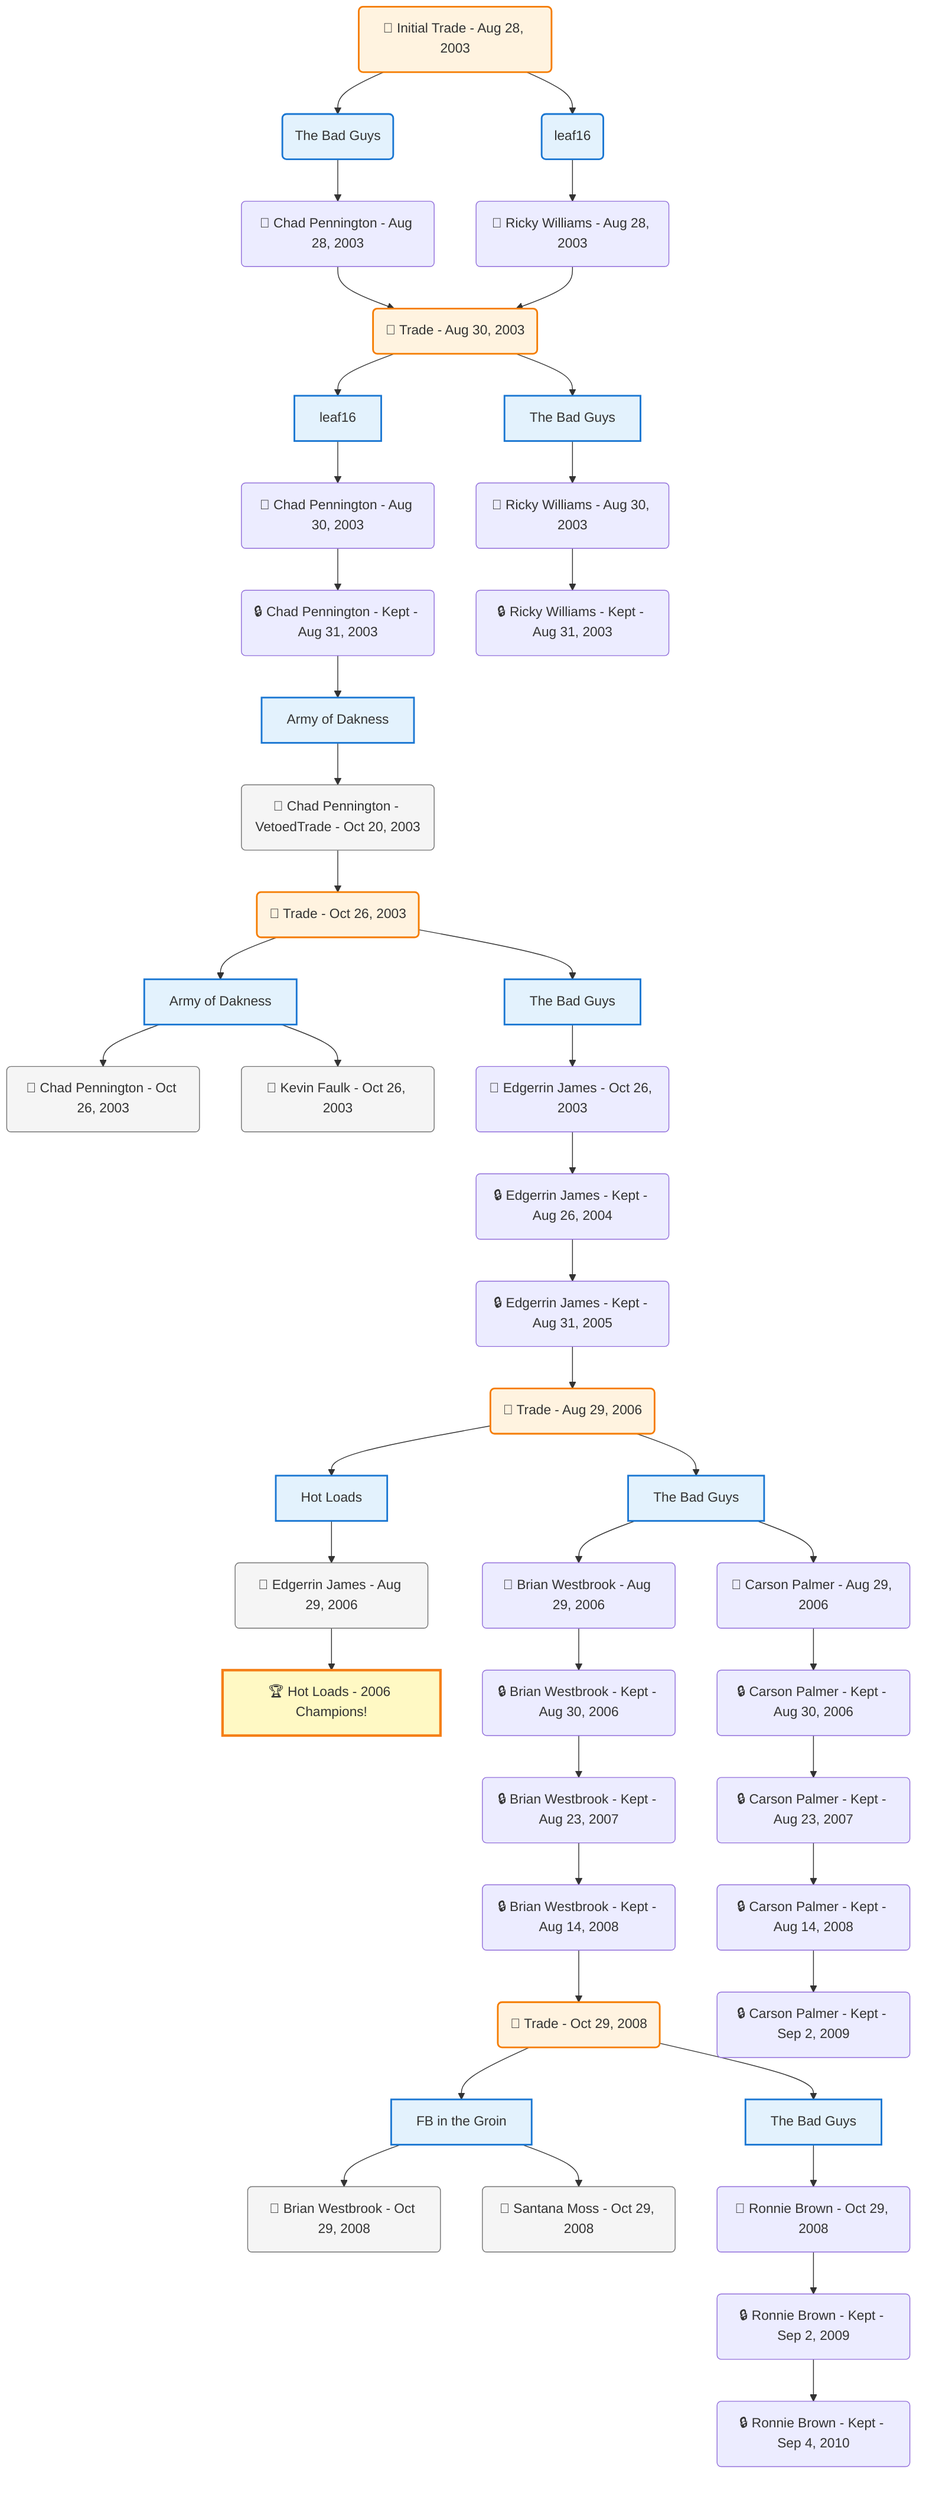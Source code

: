 flowchart TD

    TRADE_MAIN("🔄 Initial Trade - Aug 28, 2003")
    TEAM_1("The Bad Guys")
    TEAM_2("leaf16")
    NODE_e10f9a9f-2aed-41c9-ad4f-ad117b360712("🔄 Chad Pennington - Aug 28, 2003")
    TRADE_acf08202-74a9-4e7b-98d5-e5066ca742c5_3("🔄 Trade - Aug 30, 2003")
    TEAM_66fb98f4-89a7-45f9-893a-b41d71e6249d_4["leaf16"]
    NODE_188fa9ce-14de-480d-8864-8ce057a16538("🔄 Chad Pennington - Aug 30, 2003")
    NODE_84f5c609-3165-48e5-9a6f-7dfc5a7d0dfa("🔒 Chad Pennington - Kept - Aug 31, 2003")
    TEAM_40f7599b-e68f-4bf4-9553-bf7e10924635_5["Army of Dakness"]
    NODE_271464e7-7068-43eb-bc8e-60c8902bde85("🔹 Chad Pennington - VetoedTrade - Oct 20, 2003")
    TRADE_2e680dce-18bf-432e-849a-99e65b8c275d_6("🔄 Trade - Oct 26, 2003")
    TEAM_40f7599b-e68f-4bf4-9553-bf7e10924635_7["Army of Dakness"]
    NODE_775f3b52-1103-4d9c-8eb5-cbec0e8c4aad("🔄 Chad Pennington - Oct 26, 2003")
    NODE_ca07ae5a-6886-45b3-9712-8bc5c20aba87("🔄 Kevin Faulk - Oct 26, 2003")
    TEAM_b2220d1a-ff75-4622-9757-09978901110f_8["The Bad Guys"]
    NODE_b3a78454-9e43-4673-b41a-e786f87bc6db("🔄 Edgerrin James - Oct 26, 2003")
    NODE_107a6885-0c4f-40d5-9509-8974b4923a4e("🔒 Edgerrin James - Kept - Aug 26, 2004")
    NODE_1b1401f7-4822-4afe-bc79-b0d53e566bb8("🔒 Edgerrin James - Kept - Aug 31, 2005")
    TRADE_7f4637e4-4da1-4a72-8274-2515752ca9db_9("🔄 Trade - Aug 29, 2006")
    TEAM_8e9f18ff-62c3-40e8-bb10-32f74cf4ee33_10["Hot Loads"]
    NODE_5b1c2069-8707-4e09-823a-ce670e4fba0e("🔄 Edgerrin James - Aug 29, 2006")
    CHAMP_8e9f18ff-62c3-40e8-bb10-32f74cf4ee33_2006["🏆 Hot Loads - 2006 Champions!"]
    TEAM_b2220d1a-ff75-4622-9757-09978901110f_11["The Bad Guys"]
    NODE_419e01c3-c7a1-4345-8911-157bb4e5f526("🔄 Brian Westbrook - Aug 29, 2006")
    NODE_884b0c2e-e2c1-4bfb-a572-90f9b272c4c5("🔒 Brian Westbrook - Kept - Aug 30, 2006")
    NODE_7648771f-eb1a-42e6-98ca-037060a721a7("🔒 Brian Westbrook - Kept - Aug 23, 2007")
    NODE_5e21ae81-63dc-4ac0-8552-0a6deb2d2f62("🔒 Brian Westbrook - Kept - Aug 14, 2008")
    TRADE_c3f0b7c2-f7b5-4e00-9f80-68c86f7c182e_12("🔄 Trade - Oct 29, 2008")
    TEAM_f483ecf1-cd17-4991-854b-e52dfc957b45_13["FB in the Groin"]
    NODE_12905ee6-bbd2-40e5-9718-ce23cb7d7206("🔄 Brian Westbrook - Oct 29, 2008")
    NODE_6443451d-b374-42e2-9cc8-cf7ea623c574("🔄 Santana Moss - Oct 29, 2008")
    TEAM_b2220d1a-ff75-4622-9757-09978901110f_14["The Bad Guys"]
    NODE_acbb1f4c-bddd-4152-be7d-cdbc176f8841("🔄 Ronnie Brown - Oct 29, 2008")
    NODE_3844f232-181a-4af4-ad32-7773482ac39b("🔒 Ronnie Brown - Kept - Sep 2, 2009")
    NODE_5f1b63ce-96fa-4d5d-a065-b53daf393a9a("🔒 Ronnie Brown - Kept - Sep 4, 2010")
    NODE_4fcfbb74-d396-426f-b80b-a9e22eabd6be("🔄 Carson Palmer - Aug 29, 2006")
    NODE_0e08ab70-b31b-4e01-916d-100cd0376830("🔒 Carson Palmer - Kept - Aug 30, 2006")
    NODE_6aa76e8d-700d-435a-8c61-fe6381a86672("🔒 Carson Palmer - Kept - Aug 23, 2007")
    NODE_27e24a70-7ba9-4eea-ae99-a96201862d26("🔒 Carson Palmer - Kept - Aug 14, 2008")
    NODE_e82ce1f1-049c-4e4c-97bb-b5bdf4a8c0d7("🔒 Carson Palmer - Kept - Sep 2, 2009")
    TEAM_b2220d1a-ff75-4622-9757-09978901110f_15["The Bad Guys"]
    NODE_e3d62b93-f548-4a7a-ae06-19cd622eed29("🔄 Ricky Williams - Aug 30, 2003")
    NODE_049433a2-9be2-42a9-8cec-02c81f0a1603("🔒 Ricky Williams - Kept - Aug 31, 2003")
    NODE_f3bd2f4b-aba9-44d5-8551-d97ba1df2004("🔄 Ricky Williams - Aug 28, 2003")

    TRADE_MAIN --> TEAM_1
    TRADE_MAIN --> TEAM_2
    TEAM_1 --> NODE_e10f9a9f-2aed-41c9-ad4f-ad117b360712
    NODE_e10f9a9f-2aed-41c9-ad4f-ad117b360712 --> TRADE_acf08202-74a9-4e7b-98d5-e5066ca742c5_3
    TRADE_acf08202-74a9-4e7b-98d5-e5066ca742c5_3 --> TEAM_66fb98f4-89a7-45f9-893a-b41d71e6249d_4
    TEAM_66fb98f4-89a7-45f9-893a-b41d71e6249d_4 --> NODE_188fa9ce-14de-480d-8864-8ce057a16538
    NODE_188fa9ce-14de-480d-8864-8ce057a16538 --> NODE_84f5c609-3165-48e5-9a6f-7dfc5a7d0dfa
    NODE_84f5c609-3165-48e5-9a6f-7dfc5a7d0dfa --> TEAM_40f7599b-e68f-4bf4-9553-bf7e10924635_5
    TEAM_40f7599b-e68f-4bf4-9553-bf7e10924635_5 --> NODE_271464e7-7068-43eb-bc8e-60c8902bde85
    NODE_271464e7-7068-43eb-bc8e-60c8902bde85 --> TRADE_2e680dce-18bf-432e-849a-99e65b8c275d_6
    TRADE_2e680dce-18bf-432e-849a-99e65b8c275d_6 --> TEAM_40f7599b-e68f-4bf4-9553-bf7e10924635_7
    TEAM_40f7599b-e68f-4bf4-9553-bf7e10924635_7 --> NODE_775f3b52-1103-4d9c-8eb5-cbec0e8c4aad
    TEAM_40f7599b-e68f-4bf4-9553-bf7e10924635_7 --> NODE_ca07ae5a-6886-45b3-9712-8bc5c20aba87
    TRADE_2e680dce-18bf-432e-849a-99e65b8c275d_6 --> TEAM_b2220d1a-ff75-4622-9757-09978901110f_8
    TEAM_b2220d1a-ff75-4622-9757-09978901110f_8 --> NODE_b3a78454-9e43-4673-b41a-e786f87bc6db
    NODE_b3a78454-9e43-4673-b41a-e786f87bc6db --> NODE_107a6885-0c4f-40d5-9509-8974b4923a4e
    NODE_107a6885-0c4f-40d5-9509-8974b4923a4e --> NODE_1b1401f7-4822-4afe-bc79-b0d53e566bb8
    NODE_1b1401f7-4822-4afe-bc79-b0d53e566bb8 --> TRADE_7f4637e4-4da1-4a72-8274-2515752ca9db_9
    TRADE_7f4637e4-4da1-4a72-8274-2515752ca9db_9 --> TEAM_8e9f18ff-62c3-40e8-bb10-32f74cf4ee33_10
    TEAM_8e9f18ff-62c3-40e8-bb10-32f74cf4ee33_10 --> NODE_5b1c2069-8707-4e09-823a-ce670e4fba0e
    NODE_5b1c2069-8707-4e09-823a-ce670e4fba0e --> CHAMP_8e9f18ff-62c3-40e8-bb10-32f74cf4ee33_2006
    TRADE_7f4637e4-4da1-4a72-8274-2515752ca9db_9 --> TEAM_b2220d1a-ff75-4622-9757-09978901110f_11
    TEAM_b2220d1a-ff75-4622-9757-09978901110f_11 --> NODE_419e01c3-c7a1-4345-8911-157bb4e5f526
    NODE_419e01c3-c7a1-4345-8911-157bb4e5f526 --> NODE_884b0c2e-e2c1-4bfb-a572-90f9b272c4c5
    NODE_884b0c2e-e2c1-4bfb-a572-90f9b272c4c5 --> NODE_7648771f-eb1a-42e6-98ca-037060a721a7
    NODE_7648771f-eb1a-42e6-98ca-037060a721a7 --> NODE_5e21ae81-63dc-4ac0-8552-0a6deb2d2f62
    NODE_5e21ae81-63dc-4ac0-8552-0a6deb2d2f62 --> TRADE_c3f0b7c2-f7b5-4e00-9f80-68c86f7c182e_12
    TRADE_c3f0b7c2-f7b5-4e00-9f80-68c86f7c182e_12 --> TEAM_f483ecf1-cd17-4991-854b-e52dfc957b45_13
    TEAM_f483ecf1-cd17-4991-854b-e52dfc957b45_13 --> NODE_12905ee6-bbd2-40e5-9718-ce23cb7d7206
    TEAM_f483ecf1-cd17-4991-854b-e52dfc957b45_13 --> NODE_6443451d-b374-42e2-9cc8-cf7ea623c574
    TRADE_c3f0b7c2-f7b5-4e00-9f80-68c86f7c182e_12 --> TEAM_b2220d1a-ff75-4622-9757-09978901110f_14
    TEAM_b2220d1a-ff75-4622-9757-09978901110f_14 --> NODE_acbb1f4c-bddd-4152-be7d-cdbc176f8841
    NODE_acbb1f4c-bddd-4152-be7d-cdbc176f8841 --> NODE_3844f232-181a-4af4-ad32-7773482ac39b
    NODE_3844f232-181a-4af4-ad32-7773482ac39b --> NODE_5f1b63ce-96fa-4d5d-a065-b53daf393a9a
    TEAM_b2220d1a-ff75-4622-9757-09978901110f_11 --> NODE_4fcfbb74-d396-426f-b80b-a9e22eabd6be
    NODE_4fcfbb74-d396-426f-b80b-a9e22eabd6be --> NODE_0e08ab70-b31b-4e01-916d-100cd0376830
    NODE_0e08ab70-b31b-4e01-916d-100cd0376830 --> NODE_6aa76e8d-700d-435a-8c61-fe6381a86672
    NODE_6aa76e8d-700d-435a-8c61-fe6381a86672 --> NODE_27e24a70-7ba9-4eea-ae99-a96201862d26
    NODE_27e24a70-7ba9-4eea-ae99-a96201862d26 --> NODE_e82ce1f1-049c-4e4c-97bb-b5bdf4a8c0d7
    TRADE_acf08202-74a9-4e7b-98d5-e5066ca742c5_3 --> TEAM_b2220d1a-ff75-4622-9757-09978901110f_15
    TEAM_b2220d1a-ff75-4622-9757-09978901110f_15 --> NODE_e3d62b93-f548-4a7a-ae06-19cd622eed29
    NODE_e3d62b93-f548-4a7a-ae06-19cd622eed29 --> NODE_049433a2-9be2-42a9-8cec-02c81f0a1603
    TEAM_2 --> NODE_f3bd2f4b-aba9-44d5-8551-d97ba1df2004
    NODE_f3bd2f4b-aba9-44d5-8551-d97ba1df2004 --> TRADE_acf08202-74a9-4e7b-98d5-e5066ca742c5_3

    %% Node styling
    classDef teamNode fill:#e3f2fd,stroke:#1976d2,stroke-width:2px
    classDef tradeNode fill:#fff3e0,stroke:#f57c00,stroke-width:2px
    classDef playerNode fill:#f3e5f5,stroke:#7b1fa2,stroke-width:1px
    classDef nonRootPlayerNode fill:#f5f5f5,stroke:#757575,stroke-width:1px
    classDef endNode fill:#ffebee,stroke:#c62828,stroke-width:2px
    classDef waiverNode fill:#e8f5e8,stroke:#388e3c,stroke-width:2px
    classDef championshipNode fill:#fff9c4,stroke:#f57f17,stroke-width:3px

    class TEAM_1,TEAM_2,TEAM_66fb98f4-89a7-45f9-893a-b41d71e6249d_4,TEAM_40f7599b-e68f-4bf4-9553-bf7e10924635_5,TEAM_40f7599b-e68f-4bf4-9553-bf7e10924635_7,TEAM_b2220d1a-ff75-4622-9757-09978901110f_8,TEAM_8e9f18ff-62c3-40e8-bb10-32f74cf4ee33_10,TEAM_b2220d1a-ff75-4622-9757-09978901110f_11,TEAM_f483ecf1-cd17-4991-854b-e52dfc957b45_13,TEAM_b2220d1a-ff75-4622-9757-09978901110f_14,TEAM_b2220d1a-ff75-4622-9757-09978901110f_15 teamNode
    class CHAMP_8e9f18ff-62c3-40e8-bb10-32f74cf4ee33_2006 championshipNode
    class NODE_271464e7-7068-43eb-bc8e-60c8902bde85,NODE_775f3b52-1103-4d9c-8eb5-cbec0e8c4aad,NODE_ca07ae5a-6886-45b3-9712-8bc5c20aba87,NODE_5b1c2069-8707-4e09-823a-ce670e4fba0e,NODE_12905ee6-bbd2-40e5-9718-ce23cb7d7206,NODE_6443451d-b374-42e2-9cc8-cf7ea623c574 nonRootPlayerNode
    class TRADE_MAIN,TRADE_acf08202-74a9-4e7b-98d5-e5066ca742c5_3,TRADE_2e680dce-18bf-432e-849a-99e65b8c275d_6,TRADE_7f4637e4-4da1-4a72-8274-2515752ca9db_9,TRADE_c3f0b7c2-f7b5-4e00-9f80-68c86f7c182e_12 tradeNode